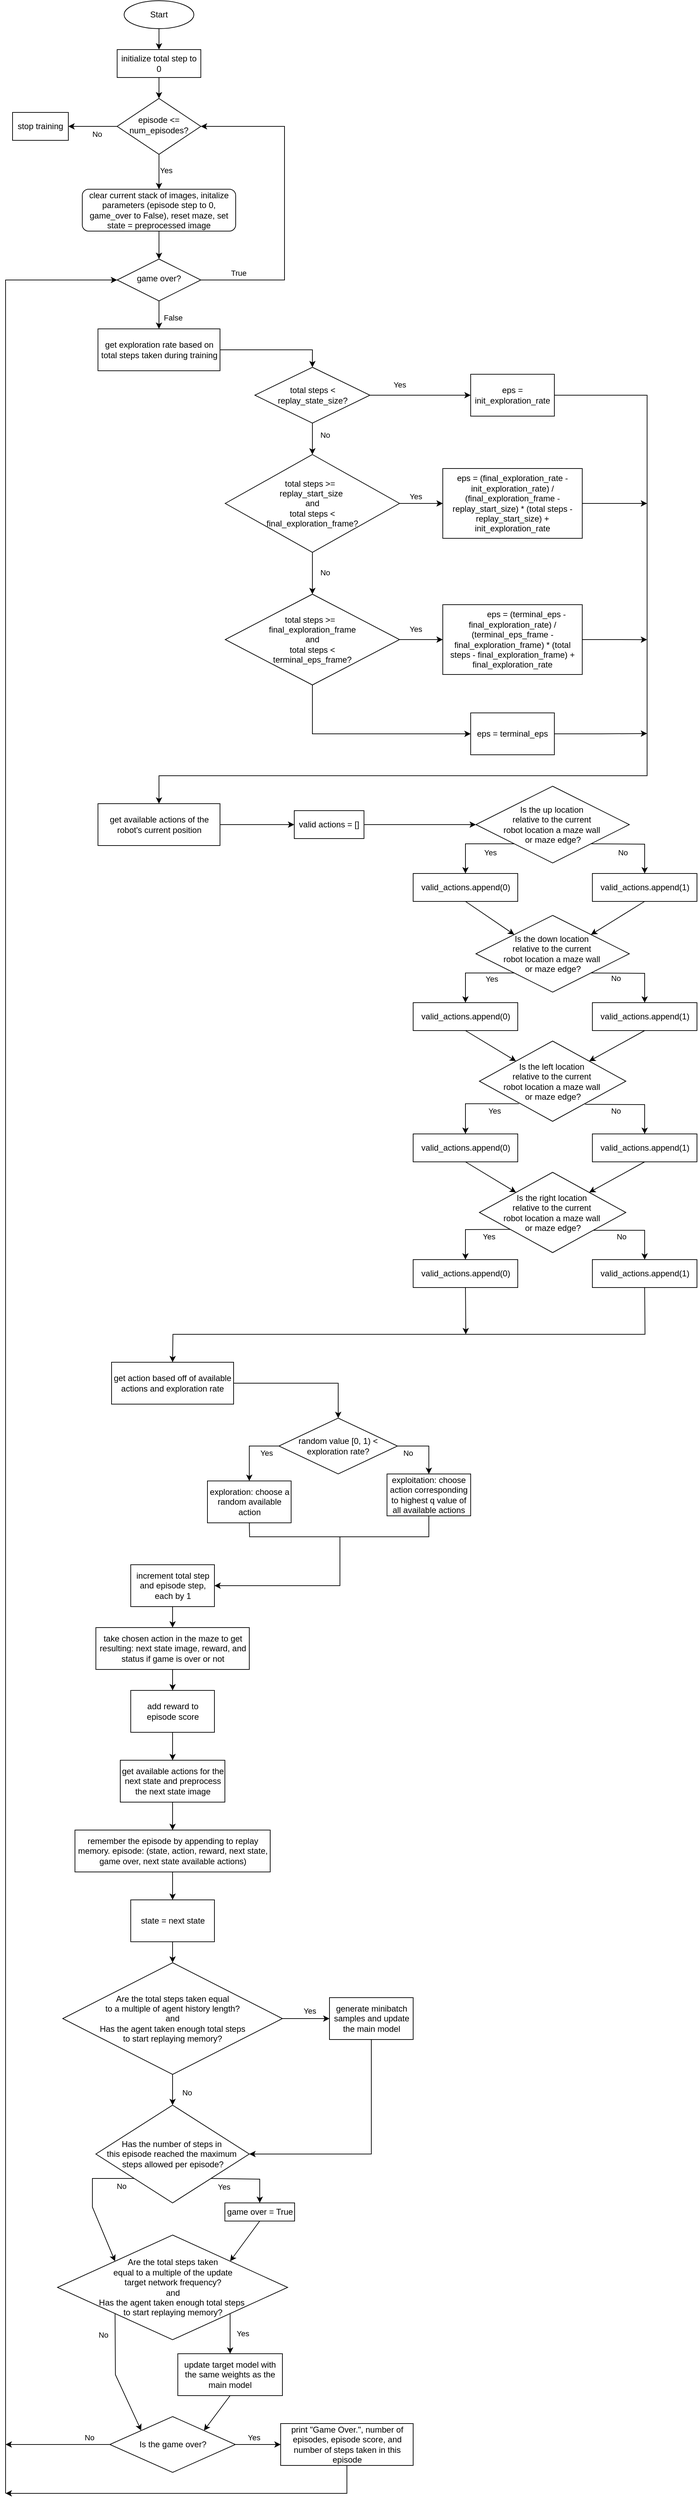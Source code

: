<mxfile version="24.0.7" type="device">
  <diagram id="C5RBs43oDa-KdzZeNtuy" name="Page-1">
    <mxGraphModel dx="5997" dy="3269" grid="1" gridSize="10" guides="1" tooltips="1" connect="1" arrows="1" fold="1" page="1" pageScale="1" pageWidth="827" pageHeight="1169" math="0" shadow="0">
      <root>
        <mxCell id="WIyWlLk6GJQsqaUBKTNV-0" />
        <mxCell id="WIyWlLk6GJQsqaUBKTNV-1" parent="WIyWlLk6GJQsqaUBKTNV-0" />
        <mxCell id="WIyWlLk6GJQsqaUBKTNV-2" value="" style="rounded=0;html=1;jettySize=auto;orthogonalLoop=1;fontSize=11;endArrow=block;endFill=0;endSize=8;strokeWidth=1;shadow=0;labelBackgroundColor=none;edgeStyle=orthogonalEdgeStyle;" parent="WIyWlLk6GJQsqaUBKTNV-1" target="WIyWlLk6GJQsqaUBKTNV-6" edge="1">
          <mxGeometry relative="1" as="geometry">
            <mxPoint x="220" y="120" as="sourcePoint" />
          </mxGeometry>
        </mxCell>
        <mxCell id="XsuBy9OZUUEpz9XC92sk-5" style="edgeStyle=orthogonalEdgeStyle;rounded=0;orthogonalLoop=1;jettySize=auto;html=1;exitX=0;exitY=0.5;exitDx=0;exitDy=0;entryX=1;entryY=0.5;entryDx=0;entryDy=0;" parent="WIyWlLk6GJQsqaUBKTNV-1" source="WIyWlLk6GJQsqaUBKTNV-6" edge="1">
          <mxGeometry relative="1" as="geometry">
            <mxPoint x="90" y="160" as="targetPoint" />
          </mxGeometry>
        </mxCell>
        <mxCell id="XsuBy9OZUUEpz9XC92sk-7" value="No" style="edgeLabel;html=1;align=center;verticalAlign=middle;resizable=0;points=[];" parent="XsuBy9OZUUEpz9XC92sk-5" vertex="1" connectable="0">
          <mxGeometry x="0.113" y="6" relative="1" as="geometry">
            <mxPoint x="9" y="4" as="offset" />
          </mxGeometry>
        </mxCell>
        <mxCell id="WIyWlLk6GJQsqaUBKTNV-6" value="episode &amp;lt;= num_episodes?" style="rhombus;whiteSpace=wrap;html=1;shadow=0;fontFamily=Helvetica;fontSize=12;align=center;strokeWidth=1;spacing=6;spacingTop=-4;" parent="WIyWlLk6GJQsqaUBKTNV-1" vertex="1">
          <mxGeometry x="160" y="120" width="120" height="80" as="geometry" />
        </mxCell>
        <mxCell id="WIyWlLk6GJQsqaUBKTNV-7" value="clear current stack of images, initalize parameters (episode step to 0, game_over to False), reset maze, set state = preprocessed image" style="rounded=1;whiteSpace=wrap;html=1;fontSize=12;glass=0;strokeWidth=1;shadow=0;" parent="WIyWlLk6GJQsqaUBKTNV-1" vertex="1">
          <mxGeometry x="110" y="250" width="220" height="60" as="geometry" />
        </mxCell>
        <mxCell id="XsuBy9OZUUEpz9XC92sk-24" style="edgeStyle=orthogonalEdgeStyle;rounded=0;orthogonalLoop=1;jettySize=auto;html=1;entryX=0.5;entryY=0;entryDx=0;entryDy=0;" parent="WIyWlLk6GJQsqaUBKTNV-1" source="XsuBy9OZUUEpz9XC92sk-2" target="XsuBy9OZUUEpz9XC92sk-25" edge="1">
          <mxGeometry relative="1" as="geometry">
            <mxPoint x="220" y="20" as="targetPoint" />
            <Array as="points">
              <mxPoint x="220" y="20" />
              <mxPoint x="220" y="20" />
            </Array>
          </mxGeometry>
        </mxCell>
        <mxCell id="XsuBy9OZUUEpz9XC92sk-2" value="Start" style="ellipse;whiteSpace=wrap;html=1;" parent="WIyWlLk6GJQsqaUBKTNV-1" vertex="1">
          <mxGeometry x="170" y="-20" width="100" height="40" as="geometry" />
        </mxCell>
        <mxCell id="XsuBy9OZUUEpz9XC92sk-8" value="game over?" style="rhombus;whiteSpace=wrap;html=1;shadow=0;fontFamily=Helvetica;fontSize=12;align=center;strokeWidth=1;spacing=6;spacingTop=-4;" parent="WIyWlLk6GJQsqaUBKTNV-1" vertex="1">
          <mxGeometry x="160" y="350" width="120" height="60" as="geometry" />
        </mxCell>
        <mxCell id="XsuBy9OZUUEpz9XC92sk-9" value="" style="endArrow=classic;html=1;rounded=0;exitX=0.5;exitY=1;exitDx=0;exitDy=0;entryX=0.5;entryY=0;entryDx=0;entryDy=0;" parent="WIyWlLk6GJQsqaUBKTNV-1" source="WIyWlLk6GJQsqaUBKTNV-7" target="XsuBy9OZUUEpz9XC92sk-8" edge="1">
          <mxGeometry width="50" height="50" relative="1" as="geometry">
            <mxPoint x="390" y="350" as="sourcePoint" />
            <mxPoint x="440" y="300" as="targetPoint" />
          </mxGeometry>
        </mxCell>
        <mxCell id="XsuBy9OZUUEpz9XC92sk-10" value="stop training" style="rounded=0;whiteSpace=wrap;html=1;" parent="WIyWlLk6GJQsqaUBKTNV-1" vertex="1">
          <mxGeometry x="10" y="140" width="80" height="40" as="geometry" />
        </mxCell>
        <mxCell id="XsuBy9OZUUEpz9XC92sk-12" value="" style="endArrow=classic;html=1;rounded=0;exitX=0.5;exitY=1;exitDx=0;exitDy=0;entryX=0.5;entryY=0;entryDx=0;entryDy=0;" parent="WIyWlLk6GJQsqaUBKTNV-1" source="WIyWlLk6GJQsqaUBKTNV-6" target="WIyWlLk6GJQsqaUBKTNV-7" edge="1">
          <mxGeometry width="50" height="50" relative="1" as="geometry">
            <mxPoint x="370" y="290" as="sourcePoint" />
            <mxPoint x="420" y="240" as="targetPoint" />
          </mxGeometry>
        </mxCell>
        <mxCell id="XsuBy9OZUUEpz9XC92sk-17" value="Yes" style="edgeLabel;html=1;align=center;verticalAlign=middle;resizable=0;points=[];" parent="XsuBy9OZUUEpz9XC92sk-12" vertex="1" connectable="0">
          <mxGeometry x="-0.107" relative="1" as="geometry">
            <mxPoint x="10" as="offset" />
          </mxGeometry>
        </mxCell>
        <mxCell id="XsuBy9OZUUEpz9XC92sk-13" value="" style="endArrow=classic;html=1;rounded=0;entryX=1;entryY=0.5;entryDx=0;entryDy=0;exitX=1;exitY=0.5;exitDx=0;exitDy=0;" parent="WIyWlLk6GJQsqaUBKTNV-1" source="XsuBy9OZUUEpz9XC92sk-8" target="WIyWlLk6GJQsqaUBKTNV-6" edge="1">
          <mxGeometry width="50" height="50" relative="1" as="geometry">
            <mxPoint x="400" y="812.222" as="sourcePoint" />
            <mxPoint x="400" y="160" as="targetPoint" />
            <Array as="points">
              <mxPoint x="400" y="380" />
              <mxPoint x="400" y="160" />
            </Array>
          </mxGeometry>
        </mxCell>
        <mxCell id="XsuBy9OZUUEpz9XC92sk-14" value="True" style="edgeLabel;html=1;align=center;verticalAlign=middle;resizable=0;points=[];" parent="XsuBy9OZUUEpz9XC92sk-13" vertex="1" connectable="0">
          <mxGeometry x="-0.765" relative="1" as="geometry">
            <mxPoint y="-10" as="offset" />
          </mxGeometry>
        </mxCell>
        <mxCell id="XsuBy9OZUUEpz9XC92sk-15" value="" style="endArrow=classic;html=1;rounded=0;exitX=0.5;exitY=1;exitDx=0;exitDy=0;entryX=0.5;entryY=0;entryDx=0;entryDy=0;" parent="WIyWlLk6GJQsqaUBKTNV-1" source="XsuBy9OZUUEpz9XC92sk-8" target="XsuBy9OZUUEpz9XC92sk-18" edge="1">
          <mxGeometry width="50" height="50" relative="1" as="geometry">
            <mxPoint x="370" y="390" as="sourcePoint" />
            <mxPoint x="220" y="460" as="targetPoint" />
          </mxGeometry>
        </mxCell>
        <mxCell id="XsuBy9OZUUEpz9XC92sk-16" value="False" style="edgeLabel;html=1;align=center;verticalAlign=middle;resizable=0;points=[];" parent="XsuBy9OZUUEpz9XC92sk-15" vertex="1" connectable="0">
          <mxGeometry x="-0.389" relative="1" as="geometry">
            <mxPoint x="20" y="12" as="offset" />
          </mxGeometry>
        </mxCell>
        <mxCell id="cuN4xDVpThvjLyapXcmU-4" style="edgeStyle=orthogonalEdgeStyle;rounded=0;orthogonalLoop=1;jettySize=auto;html=1;entryX=0.5;entryY=0;entryDx=0;entryDy=0;exitX=1;exitY=0.5;exitDx=0;exitDy=0;" parent="WIyWlLk6GJQsqaUBKTNV-1" source="DiMhlifLiJgGMiFKEeQy-0" target="cuN4xDVpThvjLyapXcmU-0" edge="1">
          <mxGeometry relative="1" as="geometry">
            <mxPoint x="340" y="1960" as="sourcePoint" />
          </mxGeometry>
        </mxCell>
        <mxCell id="XsuBy9OZUUEpz9XC92sk-18" value="get exploration rate based on total steps taken during training" style="rounded=0;whiteSpace=wrap;html=1;" parent="WIyWlLk6GJQsqaUBKTNV-1" vertex="1">
          <mxGeometry x="132.5" y="450" width="175" height="60" as="geometry" />
        </mxCell>
        <mxCell id="XsuBy9OZUUEpz9XC92sk-19" value="" style="endArrow=classic;html=1;rounded=0;exitX=1;exitY=0.5;exitDx=0;exitDy=0;entryX=0.5;entryY=0;entryDx=0;entryDy=0;" parent="WIyWlLk6GJQsqaUBKTNV-1" source="XsuBy9OZUUEpz9XC92sk-18" target="DiMhlifLiJgGMiFKEeQy-2" edge="1">
          <mxGeometry width="50" height="50" relative="1" as="geometry">
            <mxPoint x="370" y="490" as="sourcePoint" />
            <mxPoint x="410" y="480" as="targetPoint" />
            <Array as="points">
              <mxPoint x="440" y="480" />
            </Array>
          </mxGeometry>
        </mxCell>
        <mxCell id="uDT6zekACOIWxoc0jmnX-5" style="edgeStyle=orthogonalEdgeStyle;rounded=0;orthogonalLoop=1;jettySize=auto;html=1;exitX=0.5;exitY=1;exitDx=0;exitDy=0;entryX=0.5;entryY=0;entryDx=0;entryDy=0;" parent="WIyWlLk6GJQsqaUBKTNV-1" source="XsuBy9OZUUEpz9XC92sk-22" target="uDT6zekACOIWxoc0jmnX-2" edge="1">
          <mxGeometry relative="1" as="geometry" />
        </mxCell>
        <mxCell id="XsuBy9OZUUEpz9XC92sk-22" value="increment total step and episode step, each by 1" style="rounded=0;whiteSpace=wrap;html=1;" parent="WIyWlLk6GJQsqaUBKTNV-1" vertex="1">
          <mxGeometry x="179.5" y="2220" width="120" height="60" as="geometry" />
        </mxCell>
        <mxCell id="XsuBy9OZUUEpz9XC92sk-26" style="edgeStyle=orthogonalEdgeStyle;rounded=0;orthogonalLoop=1;jettySize=auto;html=1;exitX=0.5;exitY=1;exitDx=0;exitDy=0;entryX=0.5;entryY=0;entryDx=0;entryDy=0;" parent="WIyWlLk6GJQsqaUBKTNV-1" source="XsuBy9OZUUEpz9XC92sk-25" target="WIyWlLk6GJQsqaUBKTNV-6" edge="1">
          <mxGeometry relative="1" as="geometry" />
        </mxCell>
        <mxCell id="XsuBy9OZUUEpz9XC92sk-25" value="initialize total step to 0" style="rounded=0;whiteSpace=wrap;html=1;" parent="WIyWlLk6GJQsqaUBKTNV-1" vertex="1">
          <mxGeometry x="160" y="50" width="120" height="40" as="geometry" />
        </mxCell>
        <mxCell id="XsuBy9OZUUEpz9XC92sk-27" value="" style="endArrow=classic;html=1;rounded=0;entryX=0;entryY=0.5;entryDx=0;entryDy=0;" parent="WIyWlLk6GJQsqaUBKTNV-1" target="XsuBy9OZUUEpz9XC92sk-8" edge="1">
          <mxGeometry width="50" height="50" relative="1" as="geometry">
            <mxPoint y="3550" as="sourcePoint" />
            <mxPoint x="110.0" y="440.0" as="targetPoint" />
            <Array as="points">
              <mxPoint y="3550" />
              <mxPoint y="2600" />
              <mxPoint y="2250" />
              <mxPoint y="1870" />
              <mxPoint y="380" />
            </Array>
          </mxGeometry>
        </mxCell>
        <mxCell id="cuN4xDVpThvjLyapXcmU-8" style="edgeStyle=orthogonalEdgeStyle;rounded=0;orthogonalLoop=1;jettySize=auto;html=1;exitX=0;exitY=0.5;exitDx=0;exitDy=0;entryX=0.5;entryY=0;entryDx=0;entryDy=0;" parent="WIyWlLk6GJQsqaUBKTNV-1" source="cuN4xDVpThvjLyapXcmU-0" target="cuN4xDVpThvjLyapXcmU-2" edge="1">
          <mxGeometry relative="1" as="geometry">
            <mxPoint x="394.5" y="2030" as="sourcePoint" />
          </mxGeometry>
        </mxCell>
        <mxCell id="cuN4xDVpThvjLyapXcmU-9" value="Yes" style="edgeLabel;html=1;align=center;verticalAlign=middle;resizable=0;points=[];" parent="cuN4xDVpThvjLyapXcmU-8" vertex="1" connectable="0">
          <mxGeometry x="-0.181" y="3" relative="1" as="geometry">
            <mxPoint x="20" y="7" as="offset" />
          </mxGeometry>
        </mxCell>
        <mxCell id="cuN4xDVpThvjLyapXcmU-10" style="edgeStyle=orthogonalEdgeStyle;rounded=0;orthogonalLoop=1;jettySize=auto;html=1;exitX=1;exitY=0.5;exitDx=0;exitDy=0;entryX=0.5;entryY=0;entryDx=0;entryDy=0;" parent="WIyWlLk6GJQsqaUBKTNV-1" source="cuN4xDVpThvjLyapXcmU-0" target="cuN4xDVpThvjLyapXcmU-3" edge="1">
          <mxGeometry relative="1" as="geometry">
            <mxPoint x="564.5" y="2030" as="sourcePoint" />
          </mxGeometry>
        </mxCell>
        <mxCell id="cuN4xDVpThvjLyapXcmU-11" value="No" style="edgeLabel;html=1;align=center;verticalAlign=middle;resizable=0;points=[];" parent="cuN4xDVpThvjLyapXcmU-10" vertex="1" connectable="0">
          <mxGeometry x="0.168" y="-4" relative="1" as="geometry">
            <mxPoint x="-26" y="5" as="offset" />
          </mxGeometry>
        </mxCell>
        <mxCell id="cuN4xDVpThvjLyapXcmU-0" value="random value [0, 1) &amp;lt; exploration rate?" style="rhombus;whiteSpace=wrap;html=1;" parent="WIyWlLk6GJQsqaUBKTNV-1" vertex="1">
          <mxGeometry x="392" y="2010" width="170" height="80" as="geometry" />
        </mxCell>
        <mxCell id="cuN4xDVpThvjLyapXcmU-2" value="exploration: choose a random available action" style="rounded=0;whiteSpace=wrap;html=1;" parent="WIyWlLk6GJQsqaUBKTNV-1" vertex="1">
          <mxGeometry x="289.5" y="2100" width="120" height="60" as="geometry" />
        </mxCell>
        <mxCell id="cuN4xDVpThvjLyapXcmU-3" value="exploitation: choose action corresponding to highest q value of all available actions" style="rounded=0;whiteSpace=wrap;html=1;" parent="WIyWlLk6GJQsqaUBKTNV-1" vertex="1">
          <mxGeometry x="547" y="2090" width="120" height="60" as="geometry" />
        </mxCell>
        <mxCell id="cuN4xDVpThvjLyapXcmU-18" value="" style="endArrow=none;html=1;rounded=0;entryX=0.5;entryY=1;entryDx=0;entryDy=0;" parent="WIyWlLk6GJQsqaUBKTNV-1" target="cuN4xDVpThvjLyapXcmU-2" edge="1">
          <mxGeometry width="50" height="50" relative="1" as="geometry">
            <mxPoint x="559.5" y="2180" as="sourcePoint" />
            <mxPoint x="399.5" y="2180" as="targetPoint" />
            <Array as="points">
              <mxPoint x="479.5" y="2180" />
              <mxPoint x="350" y="2180" />
            </Array>
          </mxGeometry>
        </mxCell>
        <mxCell id="cuN4xDVpThvjLyapXcmU-19" value="" style="endArrow=classic;html=1;rounded=0;entryX=1;entryY=0.5;entryDx=0;entryDy=0;" parent="WIyWlLk6GJQsqaUBKTNV-1" target="XsuBy9OZUUEpz9XC92sk-22" edge="1">
          <mxGeometry width="50" height="50" relative="1" as="geometry">
            <mxPoint x="479.5" y="2180" as="sourcePoint" />
            <mxPoint x="479.5" y="2130" as="targetPoint" />
            <Array as="points">
              <mxPoint x="479.5" y="2250" />
            </Array>
          </mxGeometry>
        </mxCell>
        <mxCell id="cuN4xDVpThvjLyapXcmU-20" value="" style="endArrow=none;html=1;rounded=0;entryX=0.5;entryY=1;entryDx=0;entryDy=0;" parent="WIyWlLk6GJQsqaUBKTNV-1" target="cuN4xDVpThvjLyapXcmU-3" edge="1">
          <mxGeometry width="50" height="50" relative="1" as="geometry">
            <mxPoint x="559.5" y="2180" as="sourcePoint" />
            <mxPoint x="399.5" y="2180" as="targetPoint" />
            <Array as="points">
              <mxPoint x="607" y="2180" />
            </Array>
          </mxGeometry>
        </mxCell>
        <mxCell id="uDT6zekACOIWxoc0jmnX-6" value="" style="edgeStyle=orthogonalEdgeStyle;rounded=0;orthogonalLoop=1;jettySize=auto;html=1;" parent="WIyWlLk6GJQsqaUBKTNV-1" source="uDT6zekACOIWxoc0jmnX-2" target="uDT6zekACOIWxoc0jmnX-3" edge="1">
          <mxGeometry relative="1" as="geometry" />
        </mxCell>
        <mxCell id="uDT6zekACOIWxoc0jmnX-2" value="take chosen action in the maze to get resulting: next state image, reward, and status if game is over or not" style="rounded=0;whiteSpace=wrap;html=1;" parent="WIyWlLk6GJQsqaUBKTNV-1" vertex="1">
          <mxGeometry x="129.5" y="2310" width="220" height="60" as="geometry" />
        </mxCell>
        <mxCell id="uDT6zekACOIWxoc0jmnX-7" value="" style="edgeStyle=orthogonalEdgeStyle;rounded=0;orthogonalLoop=1;jettySize=auto;html=1;" parent="WIyWlLk6GJQsqaUBKTNV-1" source="uDT6zekACOIWxoc0jmnX-3" target="uDT6zekACOIWxoc0jmnX-4" edge="1">
          <mxGeometry relative="1" as="geometry" />
        </mxCell>
        <mxCell id="uDT6zekACOIWxoc0jmnX-3" value="add reward to episode score" style="rounded=0;whiteSpace=wrap;html=1;" parent="WIyWlLk6GJQsqaUBKTNV-1" vertex="1">
          <mxGeometry x="179.5" y="2400" width="120" height="60" as="geometry" />
        </mxCell>
        <mxCell id="uDT6zekACOIWxoc0jmnX-9" value="" style="edgeStyle=orthogonalEdgeStyle;rounded=0;orthogonalLoop=1;jettySize=auto;html=1;" parent="WIyWlLk6GJQsqaUBKTNV-1" source="uDT6zekACOIWxoc0jmnX-4" target="uDT6zekACOIWxoc0jmnX-8" edge="1">
          <mxGeometry relative="1" as="geometry" />
        </mxCell>
        <mxCell id="uDT6zekACOIWxoc0jmnX-4" value="get available actions for the next state and preprocess the next state image" style="rounded=0;whiteSpace=wrap;html=1;" parent="WIyWlLk6GJQsqaUBKTNV-1" vertex="1">
          <mxGeometry x="164.5" y="2500" width="150" height="60" as="geometry" />
        </mxCell>
        <mxCell id="uDT6zekACOIWxoc0jmnX-11" value="" style="edgeStyle=orthogonalEdgeStyle;rounded=0;orthogonalLoop=1;jettySize=auto;html=1;" parent="WIyWlLk6GJQsqaUBKTNV-1" source="uDT6zekACOIWxoc0jmnX-8" target="uDT6zekACOIWxoc0jmnX-10" edge="1">
          <mxGeometry relative="1" as="geometry" />
        </mxCell>
        <mxCell id="uDT6zekACOIWxoc0jmnX-8" value="remember the episode by appending to replay memory. episode: (state, action, reward, next state, game over, next state available actions)" style="rounded=0;whiteSpace=wrap;html=1;" parent="WIyWlLk6GJQsqaUBKTNV-1" vertex="1">
          <mxGeometry x="99.5" y="2600" width="280" height="60" as="geometry" />
        </mxCell>
        <mxCell id="uDT6zekACOIWxoc0jmnX-13" value="" style="edgeStyle=orthogonalEdgeStyle;rounded=0;orthogonalLoop=1;jettySize=auto;html=1;" parent="WIyWlLk6GJQsqaUBKTNV-1" source="uDT6zekACOIWxoc0jmnX-10" target="uDT6zekACOIWxoc0jmnX-12" edge="1">
          <mxGeometry relative="1" as="geometry" />
        </mxCell>
        <mxCell id="uDT6zekACOIWxoc0jmnX-10" value="state = next state" style="rounded=0;whiteSpace=wrap;html=1;" parent="WIyWlLk6GJQsqaUBKTNV-1" vertex="1">
          <mxGeometry x="179.5" y="2700" width="120" height="60" as="geometry" />
        </mxCell>
        <mxCell id="uDT6zekACOIWxoc0jmnX-14" value="Yes" style="edgeStyle=orthogonalEdgeStyle;rounded=0;orthogonalLoop=1;jettySize=auto;html=1;exitX=1;exitY=0.5;exitDx=0;exitDy=0;entryX=0;entryY=0.5;entryDx=0;entryDy=0;" parent="WIyWlLk6GJQsqaUBKTNV-1" source="uDT6zekACOIWxoc0jmnX-12" target="uDT6zekACOIWxoc0jmnX-15" edge="1">
          <mxGeometry x="0.144" y="11" relative="1" as="geometry">
            <mxPoint x="494.5" y="2860.167" as="targetPoint" />
            <mxPoint as="offset" />
          </mxGeometry>
        </mxCell>
        <mxCell id="uDT6zekACOIWxoc0jmnX-18" value="" style="edgeStyle=orthogonalEdgeStyle;rounded=0;orthogonalLoop=1;jettySize=auto;html=1;" parent="WIyWlLk6GJQsqaUBKTNV-1" source="uDT6zekACOIWxoc0jmnX-12" target="uDT6zekACOIWxoc0jmnX-17" edge="1">
          <mxGeometry relative="1" as="geometry" />
        </mxCell>
        <mxCell id="uDT6zekACOIWxoc0jmnX-19" value="No" style="edgeLabel;html=1;align=center;verticalAlign=middle;resizable=0;points=[];" parent="uDT6zekACOIWxoc0jmnX-18" vertex="1" connectable="0">
          <mxGeometry x="-0.222" y="2" relative="1" as="geometry">
            <mxPoint x="18" y="9" as="offset" />
          </mxGeometry>
        </mxCell>
        <mxCell id="uDT6zekACOIWxoc0jmnX-12" value="&lt;div&gt;Are the total steps taken equal&lt;/div&gt;&lt;div&gt;to a multiple of agent history length?&lt;/div&gt;&lt;div&gt;and&lt;/div&gt;&lt;div&gt;&lt;span style=&quot;background-color: initial;&quot;&gt;&amp;nbsp;Has the agent taken enough total steps&amp;nbsp;&lt;/span&gt;&lt;/div&gt;&lt;div&gt;&lt;span style=&quot;background-color: initial;&quot;&gt;to start replaying memory?&lt;/span&gt;&lt;/div&gt;" style="rhombus;whiteSpace=wrap;html=1;" parent="WIyWlLk6GJQsqaUBKTNV-1" vertex="1">
          <mxGeometry x="82" y="2790" width="315" height="160" as="geometry" />
        </mxCell>
        <mxCell id="uDT6zekACOIWxoc0jmnX-20" style="edgeStyle=orthogonalEdgeStyle;rounded=0;orthogonalLoop=1;jettySize=auto;html=1;exitX=0.5;exitY=1;exitDx=0;exitDy=0;entryX=1;entryY=0.5;entryDx=0;entryDy=0;" parent="WIyWlLk6GJQsqaUBKTNV-1" source="uDT6zekACOIWxoc0jmnX-15" target="uDT6zekACOIWxoc0jmnX-17" edge="1">
          <mxGeometry relative="1" as="geometry" />
        </mxCell>
        <mxCell id="uDT6zekACOIWxoc0jmnX-15" value="generate minibatch samples and update the main model" style="rounded=0;whiteSpace=wrap;html=1;" parent="WIyWlLk6GJQsqaUBKTNV-1" vertex="1">
          <mxGeometry x="464.5" y="2840" width="120" height="60" as="geometry" />
        </mxCell>
        <mxCell id="uDT6zekACOIWxoc0jmnX-17" value="Has the number of steps in&amp;nbsp;&lt;div&gt;this&amp;nbsp;&lt;span style=&quot;background-color: initial;&quot;&gt;episode&amp;nbsp;&lt;/span&gt;&lt;span style=&quot;background-color: initial;&quot;&gt;reached the maximum&amp;nbsp;&lt;/span&gt;&lt;div&gt;&lt;span style=&quot;background-color: initial;&quot;&gt;steps allowed per episode?&lt;/span&gt;&lt;/div&gt;&lt;/div&gt;" style="rhombus;whiteSpace=wrap;html=1;" parent="WIyWlLk6GJQsqaUBKTNV-1" vertex="1">
          <mxGeometry x="129.5" y="2994" width="220" height="140" as="geometry" />
        </mxCell>
        <mxCell id="uDT6zekACOIWxoc0jmnX-26" value="game over = True" style="rounded=0;whiteSpace=wrap;html=1;" parent="WIyWlLk6GJQsqaUBKTNV-1" vertex="1">
          <mxGeometry x="314.5" y="3134" width="100" height="26" as="geometry" />
        </mxCell>
        <mxCell id="uDT6zekACOIWxoc0jmnX-29" value="Are the total steps taken&lt;div&gt;equal&amp;nbsp;&lt;span style=&quot;background-color: initial;&quot;&gt;to a multiple of the update&lt;/span&gt;&lt;/div&gt;&lt;div&gt;&lt;span style=&quot;background-color: initial;&quot;&gt;target&amp;nbsp;&lt;/span&gt;&lt;span style=&quot;background-color: initial;&quot;&gt;network frequency?&lt;/span&gt;&lt;div&gt;&lt;div&gt;and&lt;/div&gt;&lt;div&gt;&lt;div&gt;&lt;span style=&quot;background-color: initial;&quot;&gt;Has the agent taken enough total steps&amp;nbsp;&lt;/span&gt;&lt;/div&gt;&lt;div&gt;&lt;span style=&quot;background-color: initial;&quot;&gt;to start replaying memory?&lt;/span&gt;&lt;/div&gt;&lt;/div&gt;&lt;/div&gt;&lt;/div&gt;" style="rhombus;whiteSpace=wrap;html=1;" parent="WIyWlLk6GJQsqaUBKTNV-1" vertex="1">
          <mxGeometry x="74.5" y="3180" width="330" height="150" as="geometry" />
        </mxCell>
        <mxCell id="uDT6zekACOIWxoc0jmnX-32" value="update target model with the same weights as the main model" style="rounded=0;whiteSpace=wrap;html=1;" parent="WIyWlLk6GJQsqaUBKTNV-1" vertex="1">
          <mxGeometry x="247" y="3350" width="150" height="60" as="geometry" />
        </mxCell>
        <mxCell id="uDT6zekACOIWxoc0jmnX-35" value="Is the game over?" style="rhombus;whiteSpace=wrap;html=1;" parent="WIyWlLk6GJQsqaUBKTNV-1" vertex="1">
          <mxGeometry x="149.5" y="3440" width="180" height="80" as="geometry" />
        </mxCell>
        <mxCell id="DiMhlifLiJgGMiFKEeQy-28" style="edgeStyle=orthogonalEdgeStyle;rounded=0;orthogonalLoop=1;jettySize=auto;html=1;exitX=0.5;exitY=1;exitDx=0;exitDy=0;" edge="1" parent="WIyWlLk6GJQsqaUBKTNV-1" source="uDT6zekACOIWxoc0jmnX-37">
          <mxGeometry relative="1" as="geometry">
            <mxPoint y="3550" as="targetPoint" />
            <Array as="points">
              <mxPoint x="490" y="3550" />
              <mxPoint y="3550" />
            </Array>
          </mxGeometry>
        </mxCell>
        <mxCell id="uDT6zekACOIWxoc0jmnX-37" value="print &quot;Game Over.&quot;, number of episodes, episode score, and number of steps taken in this episode" style="rounded=0;whiteSpace=wrap;html=1;" parent="WIyWlLk6GJQsqaUBKTNV-1" vertex="1">
          <mxGeometry x="394.5" y="3450" width="190" height="60" as="geometry" />
        </mxCell>
        <mxCell id="uDT6zekACOIWxoc0jmnX-40" value="" style="endArrow=classic;html=1;rounded=0;entryX=0;entryY=0.5;entryDx=0;entryDy=0;exitX=1;exitY=0.5;exitDx=0;exitDy=0;" parent="WIyWlLk6GJQsqaUBKTNV-1" source="uDT6zekACOIWxoc0jmnX-35" target="uDT6zekACOIWxoc0jmnX-37" edge="1">
          <mxGeometry width="50" height="50" relative="1" as="geometry">
            <mxPoint x="364.5" y="3590" as="sourcePoint" />
            <mxPoint x="274.5" y="3540" as="targetPoint" />
          </mxGeometry>
        </mxCell>
        <mxCell id="uDT6zekACOIWxoc0jmnX-41" value="Yes" style="edgeLabel;html=1;align=center;verticalAlign=middle;resizable=0;points=[];" parent="uDT6zekACOIWxoc0jmnX-40" vertex="1" connectable="0">
          <mxGeometry x="0.079" relative="1" as="geometry">
            <mxPoint x="-9" y="-10" as="offset" />
          </mxGeometry>
        </mxCell>
        <mxCell id="uDT6zekACOIWxoc0jmnX-45" value="" style="endArrow=classic;html=1;rounded=0;exitX=0;exitY=1;exitDx=0;exitDy=0;entryX=0;entryY=0;entryDx=0;entryDy=0;" parent="WIyWlLk6GJQsqaUBKTNV-1" source="uDT6zekACOIWxoc0jmnX-29" target="uDT6zekACOIWxoc0jmnX-35" edge="1">
          <mxGeometry width="50" height="50" relative="1" as="geometry">
            <mxPoint x="224.5" y="3500" as="sourcePoint" />
            <mxPoint x="164.5" y="3460" as="targetPoint" />
            <Array as="points">
              <mxPoint x="157.5" y="3380" />
            </Array>
          </mxGeometry>
        </mxCell>
        <mxCell id="uDT6zekACOIWxoc0jmnX-57" value="No" style="edgeLabel;html=1;align=center;verticalAlign=middle;resizable=0;points=[];" parent="uDT6zekACOIWxoc0jmnX-45" vertex="1" connectable="0">
          <mxGeometry x="-0.659" relative="1" as="geometry">
            <mxPoint x="-17" as="offset" />
          </mxGeometry>
        </mxCell>
        <mxCell id="uDT6zekACOIWxoc0jmnX-46" value="" style="endArrow=classic;html=1;rounded=0;entryX=0.5;entryY=0;entryDx=0;entryDy=0;exitX=1;exitY=1;exitDx=0;exitDy=0;" parent="WIyWlLk6GJQsqaUBKTNV-1" source="uDT6zekACOIWxoc0jmnX-17" target="uDT6zekACOIWxoc0jmnX-26" edge="1">
          <mxGeometry width="50" height="50" relative="1" as="geometry">
            <mxPoint x="224.5" y="3170" as="sourcePoint" />
            <mxPoint x="274.5" y="3120" as="targetPoint" />
            <Array as="points">
              <mxPoint x="364.5" y="3100" />
            </Array>
          </mxGeometry>
        </mxCell>
        <mxCell id="uDT6zekACOIWxoc0jmnX-47" value="Yes" style="edgeLabel;html=1;align=center;verticalAlign=middle;resizable=0;points=[];" parent="uDT6zekACOIWxoc0jmnX-46" vertex="1" connectable="0">
          <mxGeometry x="-0.222" y="-1" relative="1" as="geometry">
            <mxPoint x="-22" y="10" as="offset" />
          </mxGeometry>
        </mxCell>
        <mxCell id="uDT6zekACOIWxoc0jmnX-48" value="" style="endArrow=classic;html=1;rounded=0;exitX=0.5;exitY=1;exitDx=0;exitDy=0;entryX=1;entryY=0;entryDx=0;entryDy=0;" parent="WIyWlLk6GJQsqaUBKTNV-1" source="uDT6zekACOIWxoc0jmnX-26" target="uDT6zekACOIWxoc0jmnX-29" edge="1">
          <mxGeometry width="50" height="50" relative="1" as="geometry">
            <mxPoint x="224.5" y="3170" as="sourcePoint" />
            <mxPoint x="274.5" y="3120" as="targetPoint" />
          </mxGeometry>
        </mxCell>
        <mxCell id="uDT6zekACOIWxoc0jmnX-50" value="" style="endArrow=classic;html=1;rounded=0;exitX=0;exitY=1;exitDx=0;exitDy=0;entryX=0;entryY=0;entryDx=0;entryDy=0;" parent="WIyWlLk6GJQsqaUBKTNV-1" source="uDT6zekACOIWxoc0jmnX-17" target="uDT6zekACOIWxoc0jmnX-29" edge="1">
          <mxGeometry width="50" height="50" relative="1" as="geometry">
            <mxPoint x="224.5" y="3170" as="sourcePoint" />
            <mxPoint x="274.5" y="3120" as="targetPoint" />
            <Array as="points">
              <mxPoint x="124.5" y="3099" />
              <mxPoint x="124.5" y="3140" />
            </Array>
          </mxGeometry>
        </mxCell>
        <mxCell id="uDT6zekACOIWxoc0jmnX-51" value="No" style="edgeLabel;html=1;align=center;verticalAlign=middle;resizable=0;points=[];" parent="uDT6zekACOIWxoc0jmnX-50" vertex="1" connectable="0">
          <mxGeometry x="-0.799" y="1" relative="1" as="geometry">
            <mxPoint y="10" as="offset" />
          </mxGeometry>
        </mxCell>
        <mxCell id="uDT6zekACOIWxoc0jmnX-54" value="" style="endArrow=classic;html=1;rounded=0;exitX=1;exitY=1;exitDx=0;exitDy=0;entryX=0.5;entryY=0;entryDx=0;entryDy=0;" parent="WIyWlLk6GJQsqaUBKTNV-1" source="uDT6zekACOIWxoc0jmnX-29" target="uDT6zekACOIWxoc0jmnX-32" edge="1">
          <mxGeometry width="50" height="50" relative="1" as="geometry">
            <mxPoint x="224.5" y="3420" as="sourcePoint" />
            <mxPoint x="274.5" y="3370" as="targetPoint" />
          </mxGeometry>
        </mxCell>
        <mxCell id="uDT6zekACOIWxoc0jmnX-56" value="Yes" style="edgeLabel;html=1;align=center;verticalAlign=middle;resizable=0;points=[];" parent="uDT6zekACOIWxoc0jmnX-54" vertex="1" connectable="0">
          <mxGeometry x="-0.206" y="3" relative="1" as="geometry">
            <mxPoint x="15" y="5" as="offset" />
          </mxGeometry>
        </mxCell>
        <mxCell id="uDT6zekACOIWxoc0jmnX-55" value="" style="endArrow=classic;html=1;rounded=0;exitX=0.5;exitY=1;exitDx=0;exitDy=0;entryX=1;entryY=0;entryDx=0;entryDy=0;" parent="WIyWlLk6GJQsqaUBKTNV-1" source="uDT6zekACOIWxoc0jmnX-32" target="uDT6zekACOIWxoc0jmnX-35" edge="1">
          <mxGeometry width="50" height="50" relative="1" as="geometry">
            <mxPoint x="294.5" y="3430" as="sourcePoint" />
            <mxPoint x="344.5" y="3380" as="targetPoint" />
          </mxGeometry>
        </mxCell>
        <mxCell id="DiMhlifLiJgGMiFKEeQy-0" value="get action based off of available actions and exploration rate" style="rounded=0;whiteSpace=wrap;html=1;" vertex="1" parent="WIyWlLk6GJQsqaUBKTNV-1">
          <mxGeometry x="152" y="1930" width="175" height="60" as="geometry" />
        </mxCell>
        <mxCell id="DiMhlifLiJgGMiFKEeQy-30" style="edgeStyle=orthogonalEdgeStyle;rounded=0;orthogonalLoop=1;jettySize=auto;html=1;exitX=1;exitY=0.5;exitDx=0;exitDy=0;entryX=0;entryY=0.5;entryDx=0;entryDy=0;" edge="1" parent="WIyWlLk6GJQsqaUBKTNV-1" source="DiMhlifLiJgGMiFKEeQy-1" target="DiMhlifLiJgGMiFKEeQy-32">
          <mxGeometry relative="1" as="geometry">
            <mxPoint x="380" y="1160" as="targetPoint" />
          </mxGeometry>
        </mxCell>
        <mxCell id="DiMhlifLiJgGMiFKEeQy-1" value="get available actions of the robot&#39;s current position" style="rounded=0;whiteSpace=wrap;html=1;" vertex="1" parent="WIyWlLk6GJQsqaUBKTNV-1">
          <mxGeometry x="132.5" y="1130" width="175" height="60" as="geometry" />
        </mxCell>
        <mxCell id="DiMhlifLiJgGMiFKEeQy-10" value="" style="edgeStyle=orthogonalEdgeStyle;rounded=0;orthogonalLoop=1;jettySize=auto;html=1;" edge="1" parent="WIyWlLk6GJQsqaUBKTNV-1" source="DiMhlifLiJgGMiFKEeQy-2" target="DiMhlifLiJgGMiFKEeQy-3">
          <mxGeometry relative="1" as="geometry" />
        </mxCell>
        <mxCell id="DiMhlifLiJgGMiFKEeQy-21" value="No" style="edgeLabel;html=1;align=center;verticalAlign=middle;resizable=0;points=[];" vertex="1" connectable="0" parent="DiMhlifLiJgGMiFKEeQy-10">
          <mxGeometry x="-0.254" y="1" relative="1" as="geometry">
            <mxPoint x="17" as="offset" />
          </mxGeometry>
        </mxCell>
        <mxCell id="DiMhlifLiJgGMiFKEeQy-13" value="" style="edgeStyle=orthogonalEdgeStyle;rounded=0;orthogonalLoop=1;jettySize=auto;html=1;" edge="1" parent="WIyWlLk6GJQsqaUBKTNV-1" source="DiMhlifLiJgGMiFKEeQy-2" target="DiMhlifLiJgGMiFKEeQy-12">
          <mxGeometry relative="1" as="geometry" />
        </mxCell>
        <mxCell id="DiMhlifLiJgGMiFKEeQy-18" value="Yes" style="edgeLabel;html=1;align=center;verticalAlign=middle;resizable=0;points=[];" vertex="1" connectable="0" parent="DiMhlifLiJgGMiFKEeQy-13">
          <mxGeometry x="-0.354" y="-1" relative="1" as="geometry">
            <mxPoint x="-4" y="-16" as="offset" />
          </mxGeometry>
        </mxCell>
        <mxCell id="DiMhlifLiJgGMiFKEeQy-2" value="total steps &amp;lt; replay_state_size?" style="rhombus;whiteSpace=wrap;html=1;" vertex="1" parent="WIyWlLk6GJQsqaUBKTNV-1">
          <mxGeometry x="357.5" y="505" width="165" height="80" as="geometry" />
        </mxCell>
        <mxCell id="DiMhlifLiJgGMiFKEeQy-16" style="edgeStyle=orthogonalEdgeStyle;rounded=0;orthogonalLoop=1;jettySize=auto;html=1;exitX=1;exitY=0.5;exitDx=0;exitDy=0;entryX=0;entryY=0.5;entryDx=0;entryDy=0;" edge="1" parent="WIyWlLk6GJQsqaUBKTNV-1" source="DiMhlifLiJgGMiFKEeQy-3" target="DiMhlifLiJgGMiFKEeQy-14">
          <mxGeometry relative="1" as="geometry" />
        </mxCell>
        <mxCell id="DiMhlifLiJgGMiFKEeQy-19" value="Yes" style="edgeLabel;html=1;align=center;verticalAlign=middle;resizable=0;points=[];" vertex="1" connectable="0" parent="DiMhlifLiJgGMiFKEeQy-16">
          <mxGeometry x="-0.148" y="-2" relative="1" as="geometry">
            <mxPoint x="-4" y="-12" as="offset" />
          </mxGeometry>
        </mxCell>
        <mxCell id="DiMhlifLiJgGMiFKEeQy-3" value="total steps &amp;gt;=&amp;nbsp;&amp;nbsp;&lt;div&gt;&lt;span style=&quot;background-color: initial;&quot;&gt;replay_start_size&amp;nbsp;&lt;/span&gt;&lt;div&gt;&lt;div&gt;and&lt;/div&gt;&lt;div&gt;&amp;nbsp;total steps &amp;lt;&amp;nbsp;&lt;/div&gt;&lt;div&gt;&lt;span style=&quot;background-color: initial;&quot;&gt;final_exploration_frame?&lt;/span&gt;&lt;/div&gt;&lt;/div&gt;&lt;/div&gt;" style="rhombus;whiteSpace=wrap;html=1;" vertex="1" parent="WIyWlLk6GJQsqaUBKTNV-1">
          <mxGeometry x="315" y="630" width="250" height="140" as="geometry" />
        </mxCell>
        <mxCell id="DiMhlifLiJgGMiFKEeQy-8" style="edgeStyle=orthogonalEdgeStyle;rounded=0;orthogonalLoop=1;jettySize=auto;html=1;exitX=0.5;exitY=1;exitDx=0;exitDy=0;entryX=0;entryY=0.5;entryDx=0;entryDy=0;" edge="1" parent="WIyWlLk6GJQsqaUBKTNV-1" source="DiMhlifLiJgGMiFKEeQy-4" target="DiMhlifLiJgGMiFKEeQy-6">
          <mxGeometry relative="1" as="geometry" />
        </mxCell>
        <mxCell id="DiMhlifLiJgGMiFKEeQy-17" style="edgeStyle=orthogonalEdgeStyle;rounded=0;orthogonalLoop=1;jettySize=auto;html=1;exitX=1;exitY=0.5;exitDx=0;exitDy=0;entryX=0;entryY=0.5;entryDx=0;entryDy=0;" edge="1" parent="WIyWlLk6GJQsqaUBKTNV-1" source="DiMhlifLiJgGMiFKEeQy-4" target="DiMhlifLiJgGMiFKEeQy-15">
          <mxGeometry relative="1" as="geometry" />
        </mxCell>
        <mxCell id="DiMhlifLiJgGMiFKEeQy-20" value="Yes" style="edgeLabel;html=1;align=center;verticalAlign=middle;resizable=0;points=[];" vertex="1" connectable="0" parent="DiMhlifLiJgGMiFKEeQy-17">
          <mxGeometry x="-0.041" y="2" relative="1" as="geometry">
            <mxPoint x="-7" y="-13" as="offset" />
          </mxGeometry>
        </mxCell>
        <mxCell id="DiMhlifLiJgGMiFKEeQy-4" value="total steps &amp;gt;=&amp;nbsp;&amp;nbsp;&lt;div&gt;&lt;span style=&quot;background-color: initial;&quot;&gt;final_exploration_frame&lt;/span&gt;&lt;div&gt;&lt;div&gt;and&lt;/div&gt;&lt;div&gt;&amp;nbsp;total steps &amp;lt;&amp;nbsp;&lt;/div&gt;&lt;div&gt;&lt;span style=&quot;background-color: initial;&quot;&gt;terminal_eps_frame?&lt;/span&gt;&lt;/div&gt;&lt;/div&gt;&lt;/div&gt;" style="rhombus;whiteSpace=wrap;html=1;" vertex="1" parent="WIyWlLk6GJQsqaUBKTNV-1">
          <mxGeometry x="315" y="830" width="250" height="130" as="geometry" />
        </mxCell>
        <mxCell id="DiMhlifLiJgGMiFKEeQy-26" style="edgeStyle=orthogonalEdgeStyle;rounded=0;orthogonalLoop=1;jettySize=auto;html=1;exitX=1;exitY=0.5;exitDx=0;exitDy=0;" edge="1" parent="WIyWlLk6GJQsqaUBKTNV-1" source="DiMhlifLiJgGMiFKEeQy-6">
          <mxGeometry relative="1" as="geometry">
            <mxPoint x="920" y="1029.556" as="targetPoint" />
          </mxGeometry>
        </mxCell>
        <mxCell id="DiMhlifLiJgGMiFKEeQy-6" value="eps = terminal_eps" style="rounded=0;whiteSpace=wrap;html=1;" vertex="1" parent="WIyWlLk6GJQsqaUBKTNV-1">
          <mxGeometry x="667" y="1000" width="120" height="60" as="geometry" />
        </mxCell>
        <mxCell id="DiMhlifLiJgGMiFKEeQy-9" style="edgeStyle=orthogonalEdgeStyle;rounded=0;orthogonalLoop=1;jettySize=auto;html=1;exitX=0.5;exitY=1;exitDx=0;exitDy=0;entryX=0.5;entryY=0;entryDx=0;entryDy=0;" edge="1" parent="WIyWlLk6GJQsqaUBKTNV-1" source="DiMhlifLiJgGMiFKEeQy-3" target="DiMhlifLiJgGMiFKEeQy-4">
          <mxGeometry relative="1" as="geometry">
            <mxPoint x="500" y="800" as="targetPoint" />
          </mxGeometry>
        </mxCell>
        <mxCell id="DiMhlifLiJgGMiFKEeQy-22" value="No" style="edgeLabel;html=1;align=center;verticalAlign=middle;resizable=0;points=[];" vertex="1" connectable="0" parent="DiMhlifLiJgGMiFKEeQy-9">
          <mxGeometry x="-0.052" relative="1" as="geometry">
            <mxPoint x="18" as="offset" />
          </mxGeometry>
        </mxCell>
        <mxCell id="DiMhlifLiJgGMiFKEeQy-12" value="eps = init_exploration_rate" style="rounded=0;whiteSpace=wrap;html=1;" vertex="1" parent="WIyWlLk6GJQsqaUBKTNV-1">
          <mxGeometry x="667" y="515" width="120" height="60" as="geometry" />
        </mxCell>
        <mxCell id="DiMhlifLiJgGMiFKEeQy-14" value="eps =&lt;span style=&quot;background-color: initial;&quot;&gt;&amp;nbsp;(final_exploration_rate - init_exploration_rate) / (final_exploration_frame - replay_start_size) * (total steps - replay_start_size) + init_exploration_rate&lt;/span&gt;" style="rounded=0;whiteSpace=wrap;html=1;" vertex="1" parent="WIyWlLk6GJQsqaUBKTNV-1">
          <mxGeometry x="627" y="650" width="200" height="100" as="geometry" />
        </mxCell>
        <mxCell id="DiMhlifLiJgGMiFKEeQy-25" style="edgeStyle=orthogonalEdgeStyle;rounded=0;orthogonalLoop=1;jettySize=auto;html=1;exitX=1;exitY=0.5;exitDx=0;exitDy=0;" edge="1" parent="WIyWlLk6GJQsqaUBKTNV-1" source="DiMhlifLiJgGMiFKEeQy-15">
          <mxGeometry relative="1" as="geometry">
            <mxPoint x="920" y="895.111" as="targetPoint" />
          </mxGeometry>
        </mxCell>
        <mxCell id="DiMhlifLiJgGMiFKEeQy-15" value="&lt;div&gt;&amp;nbsp; &amp;nbsp; &amp;nbsp; &amp;nbsp; &amp;nbsp; &amp;nbsp; eps = (terminal_eps - final_exploration_rate) / (terminal_eps_frame - final_exploration_frame) * (total steps - final_exploration_frame) + final_exploration_rate&lt;/div&gt;" style="rounded=0;whiteSpace=wrap;html=1;" vertex="1" parent="WIyWlLk6GJQsqaUBKTNV-1">
          <mxGeometry x="627" y="845" width="200" height="100" as="geometry" />
        </mxCell>
        <mxCell id="DiMhlifLiJgGMiFKEeQy-23" value="" style="endArrow=classic;html=1;rounded=0;exitX=1;exitY=0.5;exitDx=0;exitDy=0;" edge="1" parent="WIyWlLk6GJQsqaUBKTNV-1" source="DiMhlifLiJgGMiFKEeQy-14">
          <mxGeometry width="50" height="50" relative="1" as="geometry">
            <mxPoint x="930" y="870" as="sourcePoint" />
            <mxPoint x="920" y="700" as="targetPoint" />
          </mxGeometry>
        </mxCell>
        <mxCell id="DiMhlifLiJgGMiFKEeQy-24" value="" style="endArrow=classic;html=1;rounded=0;entryX=0.5;entryY=0;entryDx=0;entryDy=0;exitX=1;exitY=0.5;exitDx=0;exitDy=0;" edge="1" parent="WIyWlLk6GJQsqaUBKTNV-1" source="DiMhlifLiJgGMiFKEeQy-12" target="DiMhlifLiJgGMiFKEeQy-1">
          <mxGeometry width="50" height="50" relative="1" as="geometry">
            <mxPoint x="920" y="700" as="sourcePoint" />
            <mxPoint x="920" y="1110" as="targetPoint" />
            <Array as="points">
              <mxPoint x="920" y="545" />
              <mxPoint x="920" y="1090" />
              <mxPoint x="220" y="1090" />
            </Array>
          </mxGeometry>
        </mxCell>
        <mxCell id="DiMhlifLiJgGMiFKEeQy-35" style="edgeStyle=orthogonalEdgeStyle;rounded=0;orthogonalLoop=1;jettySize=auto;html=1;exitX=1;exitY=0.5;exitDx=0;exitDy=0;entryX=0;entryY=0.5;entryDx=0;entryDy=0;" edge="1" parent="WIyWlLk6GJQsqaUBKTNV-1" source="DiMhlifLiJgGMiFKEeQy-32" target="DiMhlifLiJgGMiFKEeQy-34">
          <mxGeometry relative="1" as="geometry" />
        </mxCell>
        <mxCell id="DiMhlifLiJgGMiFKEeQy-32" value="&lt;div&gt;valid actions = []&lt;/div&gt;" style="rounded=0;whiteSpace=wrap;html=1;" vertex="1" parent="WIyWlLk6GJQsqaUBKTNV-1">
          <mxGeometry x="414" y="1140" width="100" height="40" as="geometry" />
        </mxCell>
        <mxCell id="DiMhlifLiJgGMiFKEeQy-39" style="edgeStyle=orthogonalEdgeStyle;rounded=0;orthogonalLoop=1;jettySize=auto;html=1;exitX=0;exitY=1;exitDx=0;exitDy=0;entryX=0.5;entryY=0;entryDx=0;entryDy=0;" edge="1" parent="WIyWlLk6GJQsqaUBKTNV-1" source="DiMhlifLiJgGMiFKEeQy-34" target="DiMhlifLiJgGMiFKEeQy-41">
          <mxGeometry relative="1" as="geometry">
            <mxPoint x="634.5" y="1190" as="targetPoint" />
            <Array as="points">
              <mxPoint x="659.5" y="1187" />
            </Array>
          </mxGeometry>
        </mxCell>
        <mxCell id="DiMhlifLiJgGMiFKEeQy-56" value="Yes" style="edgeLabel;html=1;align=center;verticalAlign=middle;resizable=0;points=[];" vertex="1" connectable="0" parent="DiMhlifLiJgGMiFKEeQy-39">
          <mxGeometry x="-0.441" y="-4" relative="1" as="geometry">
            <mxPoint x="-3" y="16" as="offset" />
          </mxGeometry>
        </mxCell>
        <mxCell id="DiMhlifLiJgGMiFKEeQy-34" value="Is the up location&amp;nbsp;&lt;div&gt;relative&amp;nbsp;&lt;span style=&quot;background-color: initial;&quot;&gt;to the current&amp;nbsp;&lt;/span&gt;&lt;/div&gt;&lt;div&gt;&lt;span style=&quot;background-color: initial;&quot;&gt;robot location a maze wall&amp;nbsp;&lt;/span&gt;&lt;/div&gt;&lt;div&gt;&lt;span style=&quot;background-color: initial;&quot;&gt;or maze edge?&lt;/span&gt;&lt;/div&gt;" style="rhombus;whiteSpace=wrap;html=1;" vertex="1" parent="WIyWlLk6GJQsqaUBKTNV-1">
          <mxGeometry x="674.5" y="1105" width="220" height="110" as="geometry" />
        </mxCell>
        <mxCell id="DiMhlifLiJgGMiFKEeQy-41" value="valid_actions.append(0)" style="rounded=0;whiteSpace=wrap;html=1;" vertex="1" parent="WIyWlLk6GJQsqaUBKTNV-1">
          <mxGeometry x="584.5" y="1230" width="150" height="40" as="geometry" />
        </mxCell>
        <mxCell id="DiMhlifLiJgGMiFKEeQy-42" value="valid_actions.append(1)" style="rounded=0;whiteSpace=wrap;html=1;" vertex="1" parent="WIyWlLk6GJQsqaUBKTNV-1">
          <mxGeometry x="841.5" y="1230" width="150" height="40" as="geometry" />
        </mxCell>
        <mxCell id="DiMhlifLiJgGMiFKEeQy-45" value="" style="endArrow=classic;html=1;rounded=0;exitX=0.5;exitY=1;exitDx=0;exitDy=0;entryX=0;entryY=0;entryDx=0;entryDy=0;" edge="1" parent="WIyWlLk6GJQsqaUBKTNV-1" source="DiMhlifLiJgGMiFKEeQy-41">
          <mxGeometry width="50" height="50" relative="1" as="geometry">
            <mxPoint x="654.5" y="1300" as="sourcePoint" />
            <mxPoint x="729.5" y="1317.5" as="targetPoint" />
          </mxGeometry>
        </mxCell>
        <mxCell id="DiMhlifLiJgGMiFKEeQy-46" value="" style="endArrow=classic;html=1;rounded=0;exitX=0.5;exitY=1;exitDx=0;exitDy=0;entryX=1;entryY=0;entryDx=0;entryDy=0;" edge="1" parent="WIyWlLk6GJQsqaUBKTNV-1" source="DiMhlifLiJgGMiFKEeQy-42">
          <mxGeometry width="50" height="50" relative="1" as="geometry">
            <mxPoint x="654.5" y="1300" as="sourcePoint" />
            <mxPoint x="839.5" y="1317.5" as="targetPoint" />
          </mxGeometry>
        </mxCell>
        <mxCell id="DiMhlifLiJgGMiFKEeQy-47" style="edgeStyle=orthogonalEdgeStyle;rounded=0;orthogonalLoop=1;jettySize=auto;html=1;exitX=0;exitY=1;exitDx=0;exitDy=0;entryX=0.5;entryY=0;entryDx=0;entryDy=0;" edge="1" parent="WIyWlLk6GJQsqaUBKTNV-1" source="DiMhlifLiJgGMiFKEeQy-49" target="DiMhlifLiJgGMiFKEeQy-51">
          <mxGeometry relative="1" as="geometry">
            <mxPoint x="634.5" y="1375" as="targetPoint" />
            <Array as="points">
              <mxPoint x="659.5" y="1372" />
            </Array>
          </mxGeometry>
        </mxCell>
        <mxCell id="DiMhlifLiJgGMiFKEeQy-58" value="Yes" style="edgeLabel;html=1;align=center;verticalAlign=middle;resizable=0;points=[];" vertex="1" connectable="0" parent="DiMhlifLiJgGMiFKEeQy-47">
          <mxGeometry x="-0.42" y="-1" relative="1" as="geometry">
            <mxPoint y="9" as="offset" />
          </mxGeometry>
        </mxCell>
        <mxCell id="DiMhlifLiJgGMiFKEeQy-49" value="Is the down location&amp;nbsp;&lt;div&gt;relative&amp;nbsp;&lt;span style=&quot;background-color: initial;&quot;&gt;to the current&amp;nbsp;&lt;/span&gt;&lt;/div&gt;&lt;div&gt;&lt;span style=&quot;background-color: initial;&quot;&gt;robot location a maze wall&amp;nbsp;&lt;/span&gt;&lt;/div&gt;&lt;div&gt;&lt;span style=&quot;background-color: initial;&quot;&gt;or maze edge?&lt;/span&gt;&lt;/div&gt;" style="rhombus;whiteSpace=wrap;html=1;" vertex="1" parent="WIyWlLk6GJQsqaUBKTNV-1">
          <mxGeometry x="674.5" y="1290" width="220" height="110" as="geometry" />
        </mxCell>
        <mxCell id="DiMhlifLiJgGMiFKEeQy-50" value="Is the left location&amp;nbsp;&lt;div&gt;relative&amp;nbsp;&lt;span style=&quot;background-color: initial;&quot;&gt;to the current&amp;nbsp;&lt;/span&gt;&lt;/div&gt;&lt;div&gt;&lt;span style=&quot;background-color: initial;&quot;&gt;robot location a maze wall&amp;nbsp;&lt;/span&gt;&lt;/div&gt;&lt;div&gt;&lt;span style=&quot;background-color: initial;&quot;&gt;or maze edge?&lt;/span&gt;&lt;/div&gt;" style="rhombus;whiteSpace=wrap;html=1;" vertex="1" parent="WIyWlLk6GJQsqaUBKTNV-1">
          <mxGeometry x="679.5" y="1470" width="210" height="115" as="geometry" />
        </mxCell>
        <mxCell id="DiMhlifLiJgGMiFKEeQy-51" value="valid_actions.append(0)" style="rounded=0;whiteSpace=wrap;html=1;" vertex="1" parent="WIyWlLk6GJQsqaUBKTNV-1">
          <mxGeometry x="584.5" y="1415" width="150" height="40" as="geometry" />
        </mxCell>
        <mxCell id="DiMhlifLiJgGMiFKEeQy-52" value="valid_actions.append(1)" style="rounded=0;whiteSpace=wrap;html=1;" vertex="1" parent="WIyWlLk6GJQsqaUBKTNV-1">
          <mxGeometry x="841.5" y="1415" width="150" height="40" as="geometry" />
        </mxCell>
        <mxCell id="DiMhlifLiJgGMiFKEeQy-53" value="" style="endArrow=classic;html=1;rounded=0;exitX=0.5;exitY=1;exitDx=0;exitDy=0;entryX=0;entryY=0;entryDx=0;entryDy=0;" edge="1" parent="WIyWlLk6GJQsqaUBKTNV-1" source="DiMhlifLiJgGMiFKEeQy-51" target="DiMhlifLiJgGMiFKEeQy-50">
          <mxGeometry width="50" height="50" relative="1" as="geometry">
            <mxPoint x="654.5" y="1485" as="sourcePoint" />
            <mxPoint x="704.5" y="1435" as="targetPoint" />
          </mxGeometry>
        </mxCell>
        <mxCell id="DiMhlifLiJgGMiFKEeQy-54" value="" style="endArrow=classic;html=1;rounded=0;exitX=0.5;exitY=1;exitDx=0;exitDy=0;entryX=1;entryY=0;entryDx=0;entryDy=0;" edge="1" parent="WIyWlLk6GJQsqaUBKTNV-1" source="DiMhlifLiJgGMiFKEeQy-52" target="DiMhlifLiJgGMiFKEeQy-50">
          <mxGeometry width="50" height="50" relative="1" as="geometry">
            <mxPoint x="654.5" y="1485" as="sourcePoint" />
            <mxPoint x="704.5" y="1435" as="targetPoint" />
          </mxGeometry>
        </mxCell>
        <mxCell id="DiMhlifLiJgGMiFKEeQy-69" value="" style="endArrow=classic;html=1;rounded=0;exitX=1;exitY=1;exitDx=0;exitDy=0;entryX=0.5;entryY=0;entryDx=0;entryDy=0;" edge="1" parent="WIyWlLk6GJQsqaUBKTNV-1" source="DiMhlifLiJgGMiFKEeQy-34" target="DiMhlifLiJgGMiFKEeQy-42">
          <mxGeometry width="50" height="50" relative="1" as="geometry">
            <mxPoint x="854.5" y="1130" as="sourcePoint" />
            <mxPoint x="904.5" y="1080" as="targetPoint" />
            <Array as="points">
              <mxPoint x="916.5" y="1188" />
            </Array>
          </mxGeometry>
        </mxCell>
        <mxCell id="DiMhlifLiJgGMiFKEeQy-70" value="No" style="edgeLabel;html=1;align=center;verticalAlign=middle;resizable=0;points=[];" vertex="1" connectable="0" parent="DiMhlifLiJgGMiFKEeQy-69">
          <mxGeometry x="-0.049" relative="1" as="geometry">
            <mxPoint x="-11" y="12" as="offset" />
          </mxGeometry>
        </mxCell>
        <mxCell id="DiMhlifLiJgGMiFKEeQy-71" value="" style="endArrow=classic;html=1;rounded=0;exitX=1;exitY=1;exitDx=0;exitDy=0;entryX=0.5;entryY=0;entryDx=0;entryDy=0;" edge="1" parent="WIyWlLk6GJQsqaUBKTNV-1" source="DiMhlifLiJgGMiFKEeQy-49" target="DiMhlifLiJgGMiFKEeQy-52">
          <mxGeometry width="50" height="50" relative="1" as="geometry">
            <mxPoint x="854.5" y="1340" as="sourcePoint" />
            <mxPoint x="904.5" y="1290" as="targetPoint" />
            <Array as="points">
              <mxPoint x="916.5" y="1373" />
            </Array>
          </mxGeometry>
        </mxCell>
        <mxCell id="DiMhlifLiJgGMiFKEeQy-72" value="No" style="edgeLabel;html=1;align=center;verticalAlign=middle;resizable=0;points=[];" vertex="1" connectable="0" parent="DiMhlifLiJgGMiFKEeQy-71">
          <mxGeometry x="-0.269" relative="1" as="geometry">
            <mxPoint x="-8" y="7" as="offset" />
          </mxGeometry>
        </mxCell>
        <mxCell id="DiMhlifLiJgGMiFKEeQy-76" style="edgeStyle=orthogonalEdgeStyle;rounded=0;orthogonalLoop=1;jettySize=auto;html=1;exitX=0.27;exitY=0.78;exitDx=0;exitDy=0;entryX=0.5;entryY=0;entryDx=0;entryDy=0;exitPerimeter=0;" edge="1" parent="WIyWlLk6GJQsqaUBKTNV-1" target="DiMhlifLiJgGMiFKEeQy-79" source="DiMhlifLiJgGMiFKEeQy-50">
          <mxGeometry relative="1" as="geometry">
            <mxPoint x="634.5" y="1563" as="targetPoint" />
            <Array as="points">
              <mxPoint x="659.5" y="1560" />
            </Array>
            <mxPoint x="729.5" y="1560" as="sourcePoint" />
          </mxGeometry>
        </mxCell>
        <mxCell id="DiMhlifLiJgGMiFKEeQy-77" value="Yes" style="edgeLabel;html=1;align=center;verticalAlign=middle;resizable=0;points=[];" vertex="1" connectable="0" parent="DiMhlifLiJgGMiFKEeQy-76">
          <mxGeometry x="-0.42" y="-1" relative="1" as="geometry">
            <mxPoint y="11" as="offset" />
          </mxGeometry>
        </mxCell>
        <mxCell id="DiMhlifLiJgGMiFKEeQy-78" value="Is the right location&amp;nbsp;&lt;div&gt;relative&amp;nbsp;&lt;span style=&quot;background-color: initial;&quot;&gt;to the current&amp;nbsp;&lt;/span&gt;&lt;/div&gt;&lt;div&gt;&lt;span style=&quot;background-color: initial;&quot;&gt;robot location a maze wall&amp;nbsp;&lt;/span&gt;&lt;/div&gt;&lt;div&gt;&lt;span style=&quot;background-color: initial;&quot;&gt;or maze edge?&lt;/span&gt;&lt;/div&gt;" style="rhombus;whiteSpace=wrap;html=1;" vertex="1" parent="WIyWlLk6GJQsqaUBKTNV-1">
          <mxGeometry x="679.5" y="1658" width="210" height="115" as="geometry" />
        </mxCell>
        <mxCell id="DiMhlifLiJgGMiFKEeQy-79" value="valid_actions.append(0)" style="rounded=0;whiteSpace=wrap;html=1;" vertex="1" parent="WIyWlLk6GJQsqaUBKTNV-1">
          <mxGeometry x="584.5" y="1603" width="150" height="40" as="geometry" />
        </mxCell>
        <mxCell id="DiMhlifLiJgGMiFKEeQy-80" value="valid_actions.append(1)" style="rounded=0;whiteSpace=wrap;html=1;" vertex="1" parent="WIyWlLk6GJQsqaUBKTNV-1">
          <mxGeometry x="841.5" y="1603" width="150" height="40" as="geometry" />
        </mxCell>
        <mxCell id="DiMhlifLiJgGMiFKEeQy-81" value="" style="endArrow=classic;html=1;rounded=0;exitX=0.5;exitY=1;exitDx=0;exitDy=0;entryX=0;entryY=0;entryDx=0;entryDy=0;" edge="1" parent="WIyWlLk6GJQsqaUBKTNV-1" source="DiMhlifLiJgGMiFKEeQy-79" target="DiMhlifLiJgGMiFKEeQy-78">
          <mxGeometry width="50" height="50" relative="1" as="geometry">
            <mxPoint x="654.5" y="1673" as="sourcePoint" />
            <mxPoint x="704.5" y="1623" as="targetPoint" />
          </mxGeometry>
        </mxCell>
        <mxCell id="DiMhlifLiJgGMiFKEeQy-82" value="" style="endArrow=classic;html=1;rounded=0;exitX=0.5;exitY=1;exitDx=0;exitDy=0;entryX=1;entryY=0;entryDx=0;entryDy=0;" edge="1" parent="WIyWlLk6GJQsqaUBKTNV-1" source="DiMhlifLiJgGMiFKEeQy-80" target="DiMhlifLiJgGMiFKEeQy-78">
          <mxGeometry width="50" height="50" relative="1" as="geometry">
            <mxPoint x="654.5" y="1673" as="sourcePoint" />
            <mxPoint x="704.5" y="1623" as="targetPoint" />
          </mxGeometry>
        </mxCell>
        <mxCell id="DiMhlifLiJgGMiFKEeQy-83" value="" style="endArrow=classic;html=1;rounded=0;exitX=0.722;exitY=0.788;exitDx=0;exitDy=0;entryX=0.5;entryY=0;entryDx=0;entryDy=0;exitPerimeter=0;" edge="1" parent="WIyWlLk6GJQsqaUBKTNV-1" target="DiMhlifLiJgGMiFKEeQy-80" source="DiMhlifLiJgGMiFKEeQy-50">
          <mxGeometry width="50" height="50" relative="1" as="geometry">
            <mxPoint x="839.5" y="1560" as="sourcePoint" />
            <mxPoint x="904.5" y="1478" as="targetPoint" />
            <Array as="points">
              <mxPoint x="916.5" y="1561" />
            </Array>
          </mxGeometry>
        </mxCell>
        <mxCell id="DiMhlifLiJgGMiFKEeQy-84" value="No" style="edgeLabel;html=1;align=center;verticalAlign=middle;resizable=0;points=[];" vertex="1" connectable="0" parent="DiMhlifLiJgGMiFKEeQy-83">
          <mxGeometry x="-0.269" relative="1" as="geometry">
            <mxPoint x="-3" y="9" as="offset" />
          </mxGeometry>
        </mxCell>
        <mxCell id="DiMhlifLiJgGMiFKEeQy-85" value="" style="endArrow=classic;html=1;rounded=0;exitX=0;exitY=0.5;exitDx=0;exitDy=0;" edge="1" parent="WIyWlLk6GJQsqaUBKTNV-1" source="uDT6zekACOIWxoc0jmnX-35">
          <mxGeometry width="50" height="50" relative="1" as="geometry">
            <mxPoint x="290" y="3500" as="sourcePoint" />
            <mxPoint y="3480" as="targetPoint" />
          </mxGeometry>
        </mxCell>
        <mxCell id="DiMhlifLiJgGMiFKEeQy-86" value="No" style="edgeLabel;html=1;align=center;verticalAlign=middle;resizable=0;points=[];" vertex="1" connectable="0" parent="DiMhlifLiJgGMiFKEeQy-85">
          <mxGeometry x="-0.448" y="1" relative="1" as="geometry">
            <mxPoint x="12" y="-11" as="offset" />
          </mxGeometry>
        </mxCell>
        <mxCell id="DiMhlifLiJgGMiFKEeQy-87" style="edgeStyle=orthogonalEdgeStyle;rounded=0;orthogonalLoop=1;jettySize=auto;html=1;exitX=0.21;exitY=0.711;exitDx=0;exitDy=0;entryX=0.5;entryY=0;entryDx=0;entryDy=0;exitPerimeter=0;" edge="1" parent="WIyWlLk6GJQsqaUBKTNV-1" target="DiMhlifLiJgGMiFKEeQy-89" source="DiMhlifLiJgGMiFKEeQy-78">
          <mxGeometry relative="1" as="geometry">
            <mxPoint x="634.5" y="1743" as="targetPoint" />
            <Array as="points">
              <mxPoint x="721.5" y="1740" />
              <mxPoint x="659.5" y="1740" />
            </Array>
            <mxPoint x="736.5" y="1740" as="sourcePoint" />
          </mxGeometry>
        </mxCell>
        <mxCell id="DiMhlifLiJgGMiFKEeQy-88" value="Yes" style="edgeLabel;html=1;align=center;verticalAlign=middle;resizable=0;points=[];" vertex="1" connectable="0" parent="DiMhlifLiJgGMiFKEeQy-87">
          <mxGeometry x="-0.42" y="-1" relative="1" as="geometry">
            <mxPoint y="11" as="offset" />
          </mxGeometry>
        </mxCell>
        <mxCell id="DiMhlifLiJgGMiFKEeQy-89" value="valid_actions.append(0)" style="rounded=0;whiteSpace=wrap;html=1;" vertex="1" parent="WIyWlLk6GJQsqaUBKTNV-1">
          <mxGeometry x="584.5" y="1783" width="150" height="40" as="geometry" />
        </mxCell>
        <mxCell id="DiMhlifLiJgGMiFKEeQy-90" value="valid_actions.append(1)" style="rounded=0;whiteSpace=wrap;html=1;" vertex="1" parent="WIyWlLk6GJQsqaUBKTNV-1">
          <mxGeometry x="841.5" y="1783" width="150" height="40" as="geometry" />
        </mxCell>
        <mxCell id="DiMhlifLiJgGMiFKEeQy-93" value="" style="endArrow=classic;html=1;rounded=0;exitX=0.778;exitY=0.722;exitDx=0;exitDy=0;entryX=0.5;entryY=0;entryDx=0;entryDy=0;exitPerimeter=0;" edge="1" parent="WIyWlLk6GJQsqaUBKTNV-1" target="DiMhlifLiJgGMiFKEeQy-90" source="DiMhlifLiJgGMiFKEeQy-78">
          <mxGeometry width="50" height="50" relative="1" as="geometry">
            <mxPoint x="831.5" y="1741" as="sourcePoint" />
            <mxPoint x="904.5" y="1658" as="targetPoint" />
            <Array as="points">
              <mxPoint x="916.5" y="1741" />
            </Array>
          </mxGeometry>
        </mxCell>
        <mxCell id="DiMhlifLiJgGMiFKEeQy-94" value="No" style="edgeLabel;html=1;align=center;verticalAlign=middle;resizable=0;points=[];" vertex="1" connectable="0" parent="DiMhlifLiJgGMiFKEeQy-93">
          <mxGeometry x="-0.269" relative="1" as="geometry">
            <mxPoint x="-3" y="9" as="offset" />
          </mxGeometry>
        </mxCell>
        <mxCell id="DiMhlifLiJgGMiFKEeQy-96" value="" style="endArrow=classic;html=1;rounded=0;entryX=0.5;entryY=0;entryDx=0;entryDy=0;exitX=0.5;exitY=1;exitDx=0;exitDy=0;" edge="1" parent="WIyWlLk6GJQsqaUBKTNV-1" source="DiMhlifLiJgGMiFKEeQy-90" target="DiMhlifLiJgGMiFKEeQy-0">
          <mxGeometry width="50" height="50" relative="1" as="geometry">
            <mxPoint x="1000" y="1890" as="sourcePoint" />
            <mxPoint x="560" y="1880" as="targetPoint" />
            <Array as="points">
              <mxPoint x="917" y="1890" />
              <mxPoint x="240" y="1890" />
            </Array>
          </mxGeometry>
        </mxCell>
        <mxCell id="DiMhlifLiJgGMiFKEeQy-97" value="" style="endArrow=classic;html=1;rounded=0;exitX=0.5;exitY=1;exitDx=0;exitDy=0;" edge="1" parent="WIyWlLk6GJQsqaUBKTNV-1" source="DiMhlifLiJgGMiFKEeQy-89">
          <mxGeometry width="50" height="50" relative="1" as="geometry">
            <mxPoint x="750" y="1910" as="sourcePoint" />
            <mxPoint x="660" y="1890" as="targetPoint" />
          </mxGeometry>
        </mxCell>
      </root>
    </mxGraphModel>
  </diagram>
</mxfile>
